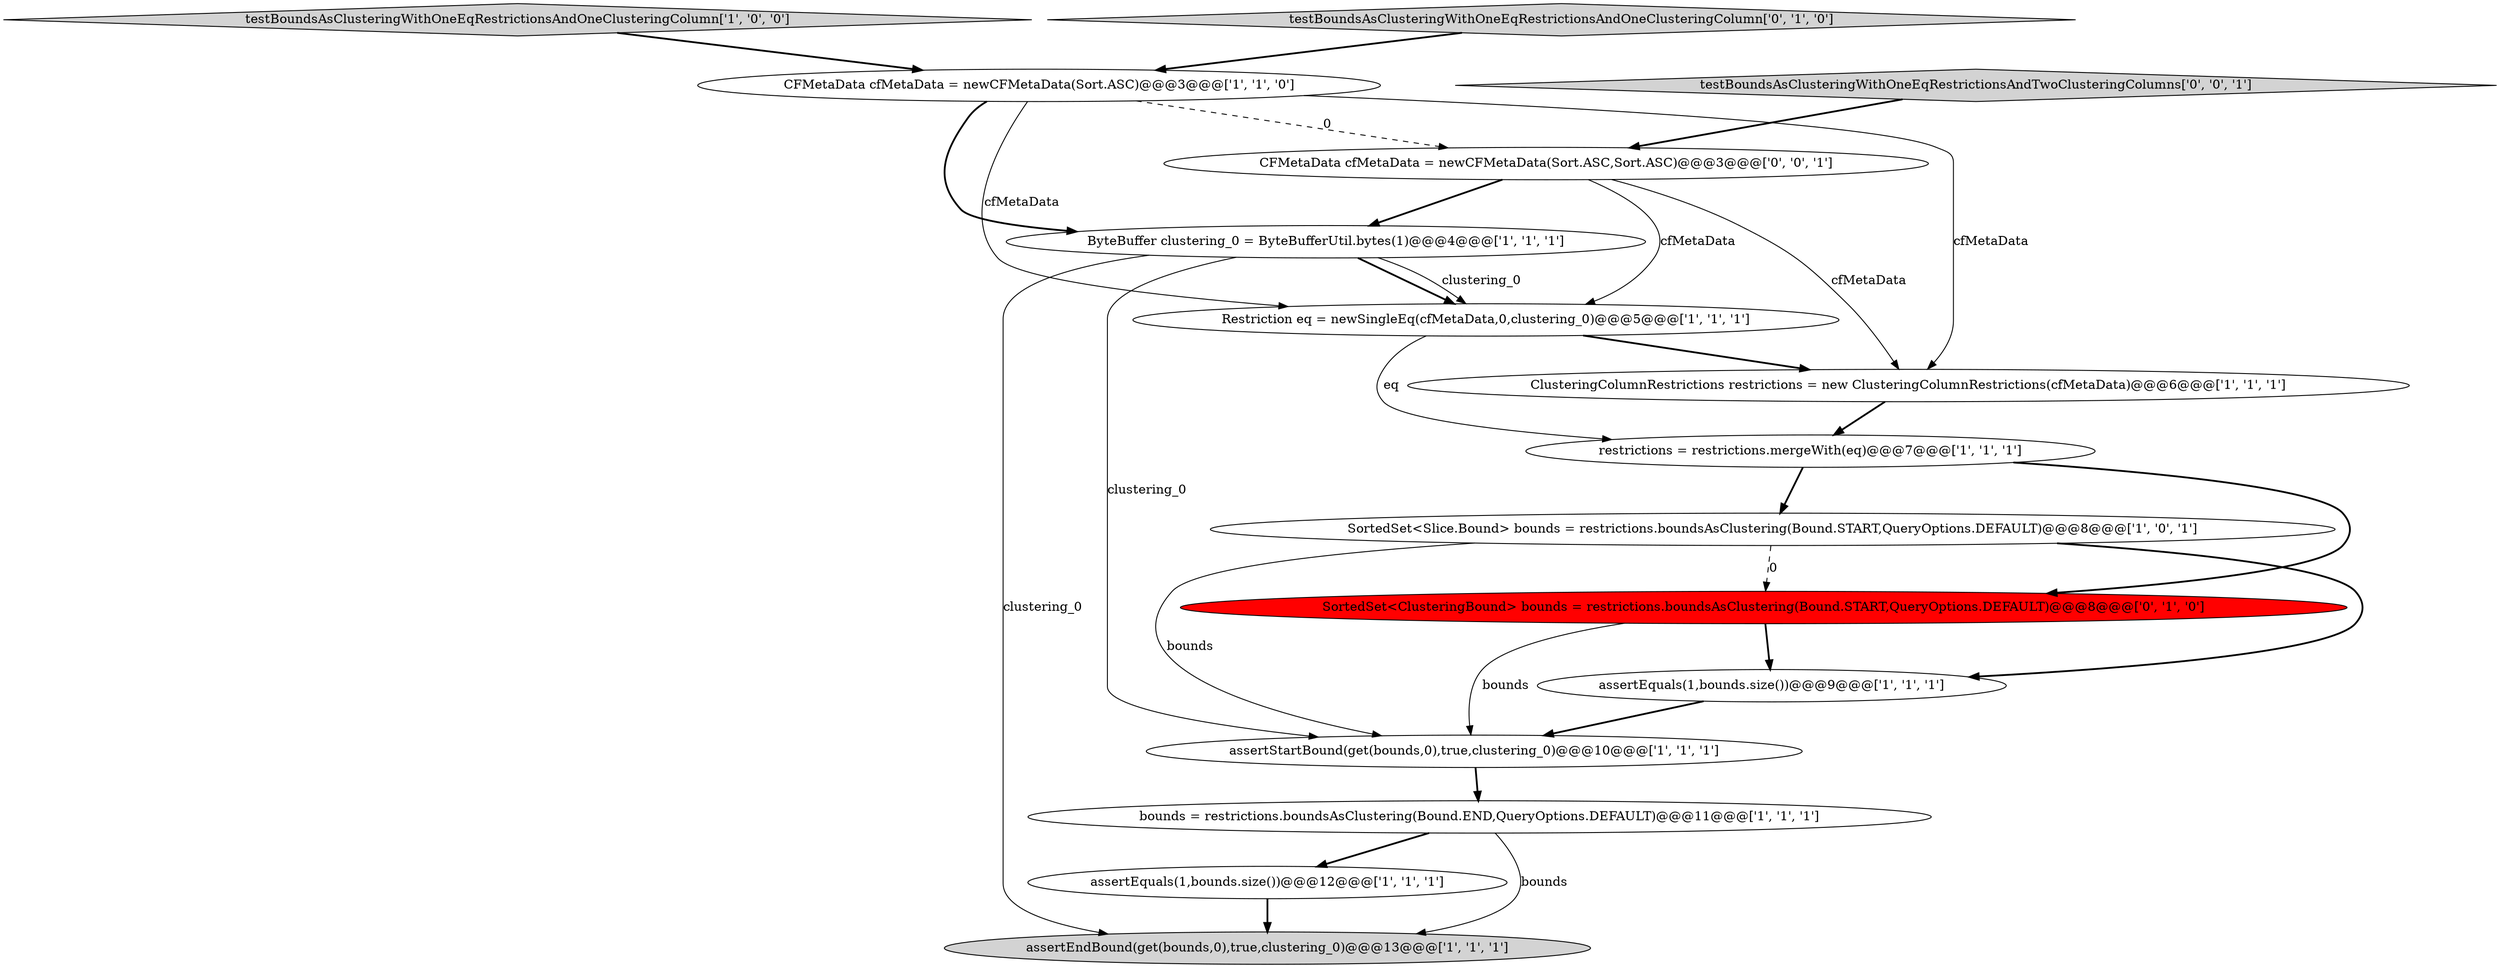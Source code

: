 digraph {
4 [style = filled, label = "ClusteringColumnRestrictions restrictions = new ClusteringColumnRestrictions(cfMetaData)@@@6@@@['1', '1', '1']", fillcolor = white, shape = ellipse image = "AAA0AAABBB1BBB"];
6 [style = filled, label = "ByteBuffer clustering_0 = ByteBufferUtil.bytes(1)@@@4@@@['1', '1', '1']", fillcolor = white, shape = ellipse image = "AAA0AAABBB1BBB"];
10 [style = filled, label = "SortedSet<Slice.Bound> bounds = restrictions.boundsAsClustering(Bound.START,QueryOptions.DEFAULT)@@@8@@@['1', '0', '1']", fillcolor = white, shape = ellipse image = "AAA0AAABBB1BBB"];
13 [style = filled, label = "SortedSet<ClusteringBound> bounds = restrictions.boundsAsClustering(Bound.START,QueryOptions.DEFAULT)@@@8@@@['0', '1', '0']", fillcolor = red, shape = ellipse image = "AAA1AAABBB2BBB"];
5 [style = filled, label = "testBoundsAsClusteringWithOneEqRestrictionsAndOneClusteringColumn['1', '0', '0']", fillcolor = lightgray, shape = diamond image = "AAA0AAABBB1BBB"];
9 [style = filled, label = "assertStartBound(get(bounds,0),true,clustering_0)@@@10@@@['1', '1', '1']", fillcolor = white, shape = ellipse image = "AAA0AAABBB1BBB"];
15 [style = filled, label = "CFMetaData cfMetaData = newCFMetaData(Sort.ASC,Sort.ASC)@@@3@@@['0', '0', '1']", fillcolor = white, shape = ellipse image = "AAA0AAABBB3BBB"];
2 [style = filled, label = "restrictions = restrictions.mergeWith(eq)@@@7@@@['1', '1', '1']", fillcolor = white, shape = ellipse image = "AAA0AAABBB1BBB"];
1 [style = filled, label = "CFMetaData cfMetaData = newCFMetaData(Sort.ASC)@@@3@@@['1', '1', '0']", fillcolor = white, shape = ellipse image = "AAA0AAABBB1BBB"];
8 [style = filled, label = "Restriction eq = newSingleEq(cfMetaData,0,clustering_0)@@@5@@@['1', '1', '1']", fillcolor = white, shape = ellipse image = "AAA0AAABBB1BBB"];
12 [style = filled, label = "testBoundsAsClusteringWithOneEqRestrictionsAndOneClusteringColumn['0', '1', '0']", fillcolor = lightgray, shape = diamond image = "AAA0AAABBB2BBB"];
11 [style = filled, label = "assertEndBound(get(bounds,0),true,clustering_0)@@@13@@@['1', '1', '1']", fillcolor = lightgray, shape = ellipse image = "AAA0AAABBB1BBB"];
3 [style = filled, label = "bounds = restrictions.boundsAsClustering(Bound.END,QueryOptions.DEFAULT)@@@11@@@['1', '1', '1']", fillcolor = white, shape = ellipse image = "AAA0AAABBB1BBB"];
7 [style = filled, label = "assertEquals(1,bounds.size())@@@12@@@['1', '1', '1']", fillcolor = white, shape = ellipse image = "AAA0AAABBB1BBB"];
0 [style = filled, label = "assertEquals(1,bounds.size())@@@9@@@['1', '1', '1']", fillcolor = white, shape = ellipse image = "AAA0AAABBB1BBB"];
14 [style = filled, label = "testBoundsAsClusteringWithOneEqRestrictionsAndTwoClusteringColumns['0', '0', '1']", fillcolor = lightgray, shape = diamond image = "AAA0AAABBB3BBB"];
1->4 [style = solid, label="cfMetaData"];
15->8 [style = solid, label="cfMetaData"];
0->9 [style = bold, label=""];
7->11 [style = bold, label=""];
1->15 [style = dashed, label="0"];
6->9 [style = solid, label="clustering_0"];
10->9 [style = solid, label="bounds"];
15->4 [style = solid, label="cfMetaData"];
3->11 [style = solid, label="bounds"];
15->6 [style = bold, label=""];
4->2 [style = bold, label=""];
13->9 [style = solid, label="bounds"];
6->11 [style = solid, label="clustering_0"];
10->13 [style = dashed, label="0"];
2->10 [style = bold, label=""];
12->1 [style = bold, label=""];
8->2 [style = solid, label="eq"];
1->8 [style = solid, label="cfMetaData"];
2->13 [style = bold, label=""];
5->1 [style = bold, label=""];
1->6 [style = bold, label=""];
3->7 [style = bold, label=""];
10->0 [style = bold, label=""];
6->8 [style = bold, label=""];
9->3 [style = bold, label=""];
14->15 [style = bold, label=""];
8->4 [style = bold, label=""];
13->0 [style = bold, label=""];
6->8 [style = solid, label="clustering_0"];
}
